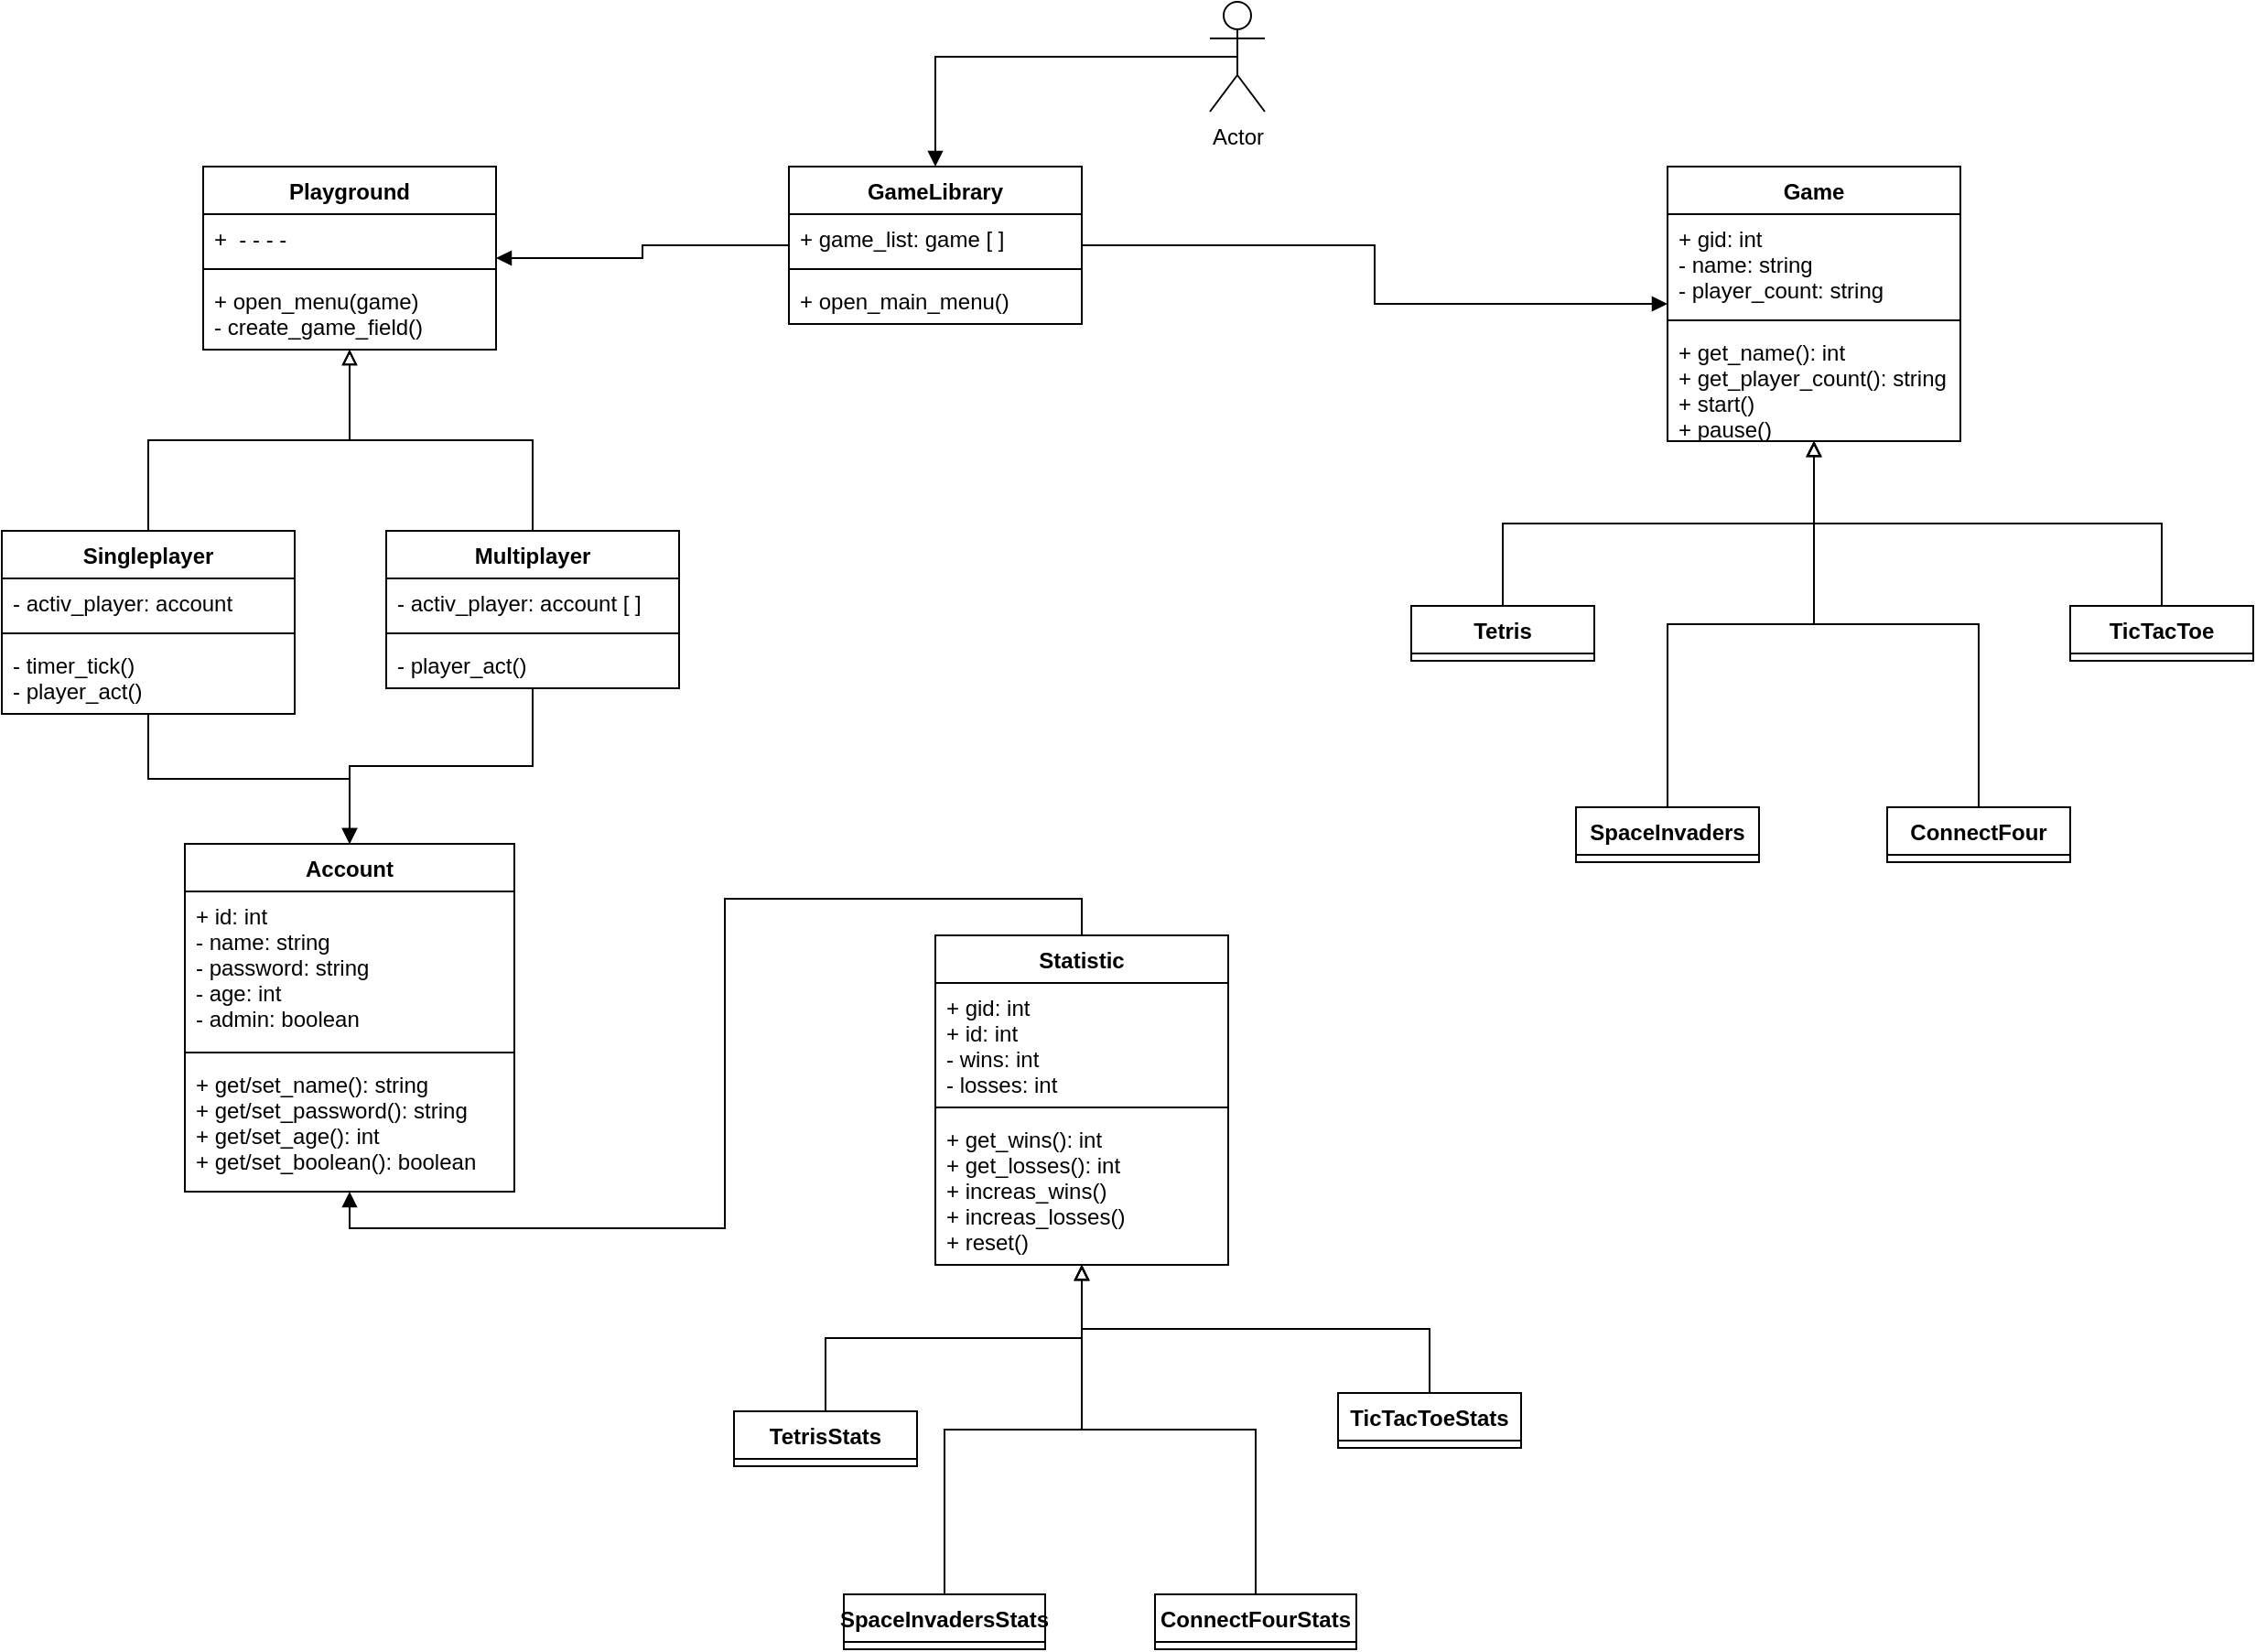 <mxfile version="20.5.1" type="device"><diagram id="FRAXWVnjA-skiR00wHiB" name="Page-1"><mxGraphModel dx="1422" dy="819" grid="1" gridSize="10" guides="1" tooltips="1" connect="1" arrows="1" fold="1" page="1" pageScale="1" pageWidth="827" pageHeight="1169" math="0" shadow="0"><root><mxCell id="0"/><mxCell id="1" parent="0"/><mxCell id="w81hmPA7mVqsKcpecp87-63" style="edgeStyle=orthogonalEdgeStyle;rounded=0;orthogonalLoop=1;jettySize=auto;html=1;exitX=1;exitY=0.5;exitDx=0;exitDy=0;entryX=0;entryY=0.5;entryDx=0;entryDy=0;endArrow=block;endFill=1;" edge="1" parent="1" source="w81hmPA7mVqsKcpecp87-1" target="w81hmPA7mVqsKcpecp87-9"><mxGeometry relative="1" as="geometry"/></mxCell><mxCell id="w81hmPA7mVqsKcpecp87-64" style="edgeStyle=orthogonalEdgeStyle;rounded=0;orthogonalLoop=1;jettySize=auto;html=1;exitX=0;exitY=0.5;exitDx=0;exitDy=0;entryX=1;entryY=0.5;entryDx=0;entryDy=0;endArrow=block;endFill=1;" edge="1" parent="1" source="w81hmPA7mVqsKcpecp87-1" target="w81hmPA7mVqsKcpecp87-5"><mxGeometry relative="1" as="geometry"/></mxCell><mxCell id="w81hmPA7mVqsKcpecp87-1" value="GameLibrary" style="swimlane;fontStyle=1;align=center;verticalAlign=top;childLayout=stackLayout;horizontal=1;startSize=26;horizontalStack=0;resizeParent=1;resizeParentMax=0;resizeLast=0;collapsible=1;marginBottom=0;" vertex="1" parent="1"><mxGeometry x="520" y="300" width="160" height="86" as="geometry"><mxRectangle x="520" y="300" width="110" height="30" as="alternateBounds"/></mxGeometry></mxCell><mxCell id="w81hmPA7mVqsKcpecp87-2" value="+ game_list: game [ ]" style="text;strokeColor=none;fillColor=none;align=left;verticalAlign=top;spacingLeft=4;spacingRight=4;overflow=hidden;rotatable=0;points=[[0,0.5],[1,0.5]];portConstraint=eastwest;" vertex="1" parent="w81hmPA7mVqsKcpecp87-1"><mxGeometry y="26" width="160" height="26" as="geometry"/></mxCell><mxCell id="w81hmPA7mVqsKcpecp87-3" value="" style="line;strokeWidth=1;fillColor=none;align=left;verticalAlign=middle;spacingTop=-1;spacingLeft=3;spacingRight=3;rotatable=0;labelPosition=right;points=[];portConstraint=eastwest;strokeColor=inherit;" vertex="1" parent="w81hmPA7mVqsKcpecp87-1"><mxGeometry y="52" width="160" height="8" as="geometry"/></mxCell><mxCell id="w81hmPA7mVqsKcpecp87-4" value="+ open_main_menu() " style="text;strokeColor=none;fillColor=none;align=left;verticalAlign=top;spacingLeft=4;spacingRight=4;overflow=hidden;rotatable=0;points=[[0,0.5],[1,0.5]];portConstraint=eastwest;" vertex="1" parent="w81hmPA7mVqsKcpecp87-1"><mxGeometry y="60" width="160" height="26" as="geometry"/></mxCell><mxCell id="w81hmPA7mVqsKcpecp87-5" value="Playground" style="swimlane;fontStyle=1;align=center;verticalAlign=top;childLayout=stackLayout;horizontal=1;startSize=26;horizontalStack=0;resizeParent=1;resizeParentMax=0;resizeLast=0;collapsible=1;marginBottom=0;" vertex="1" parent="1"><mxGeometry x="200" y="300" width="160" height="100" as="geometry"><mxRectangle x="200" y="300" width="100" height="30" as="alternateBounds"/></mxGeometry></mxCell><mxCell id="w81hmPA7mVqsKcpecp87-6" value="+  - - - -" style="text;strokeColor=none;fillColor=none;align=left;verticalAlign=top;spacingLeft=4;spacingRight=4;overflow=hidden;rotatable=0;points=[[0,0.5],[1,0.5]];portConstraint=eastwest;" vertex="1" parent="w81hmPA7mVqsKcpecp87-5"><mxGeometry y="26" width="160" height="26" as="geometry"/></mxCell><mxCell id="w81hmPA7mVqsKcpecp87-7" value="" style="line;strokeWidth=1;fillColor=none;align=left;verticalAlign=middle;spacingTop=-1;spacingLeft=3;spacingRight=3;rotatable=0;labelPosition=right;points=[];portConstraint=eastwest;strokeColor=inherit;" vertex="1" parent="w81hmPA7mVqsKcpecp87-5"><mxGeometry y="52" width="160" height="8" as="geometry"/></mxCell><mxCell id="w81hmPA7mVqsKcpecp87-8" value="+ open_menu(game)&#xA;- create_game_field()&#xA;" style="text;strokeColor=none;fillColor=none;align=left;verticalAlign=top;spacingLeft=4;spacingRight=4;overflow=hidden;rotatable=0;points=[[0,0.5],[1,0.5]];portConstraint=eastwest;" vertex="1" parent="w81hmPA7mVqsKcpecp87-5"><mxGeometry y="60" width="160" height="40" as="geometry"/></mxCell><mxCell id="w81hmPA7mVqsKcpecp87-9" value="Game" style="swimlane;fontStyle=1;align=center;verticalAlign=top;childLayout=stackLayout;horizontal=1;startSize=26;horizontalStack=0;resizeParent=1;resizeParentMax=0;resizeLast=0;collapsible=1;marginBottom=0;" vertex="1" parent="1"><mxGeometry x="1000" y="300" width="160" height="150" as="geometry"><mxRectangle x="1000" y="330" width="70" height="30" as="alternateBounds"/></mxGeometry></mxCell><mxCell id="w81hmPA7mVqsKcpecp87-10" value="+ gid: int&#xA;- name: string&#xA;- player_count: string&#xA;" style="text;strokeColor=none;fillColor=none;align=left;verticalAlign=top;spacingLeft=4;spacingRight=4;overflow=hidden;rotatable=0;points=[[0,0.5],[1,0.5]];portConstraint=eastwest;" vertex="1" parent="w81hmPA7mVqsKcpecp87-9"><mxGeometry y="26" width="160" height="54" as="geometry"/></mxCell><mxCell id="w81hmPA7mVqsKcpecp87-11" value="" style="line;strokeWidth=1;fillColor=none;align=left;verticalAlign=middle;spacingTop=-1;spacingLeft=3;spacingRight=3;rotatable=0;labelPosition=right;points=[];portConstraint=eastwest;strokeColor=inherit;" vertex="1" parent="w81hmPA7mVqsKcpecp87-9"><mxGeometry y="80" width="160" height="8" as="geometry"/></mxCell><mxCell id="w81hmPA7mVqsKcpecp87-12" value="+ get_name(): int&#xA;+ get_player_count(): string&#xA;+ start()&#xA;+ pause()&#xA;" style="text;strokeColor=none;fillColor=none;align=left;verticalAlign=top;spacingLeft=4;spacingRight=4;overflow=hidden;rotatable=0;points=[[0,0.5],[1,0.5]];portConstraint=eastwest;" vertex="1" parent="w81hmPA7mVqsKcpecp87-9"><mxGeometry y="88" width="160" height="62" as="geometry"/></mxCell><mxCell id="w81hmPA7mVqsKcpecp87-69" style="edgeStyle=orthogonalEdgeStyle;rounded=0;orthogonalLoop=1;jettySize=auto;html=1;exitX=0.5;exitY=1;exitDx=0;exitDy=0;entryX=0.5;entryY=0;entryDx=0;entryDy=0;endArrow=block;endFill=1;" edge="1" parent="1" source="w81hmPA7mVqsKcpecp87-13" target="w81hmPA7mVqsKcpecp87-22"><mxGeometry relative="1" as="geometry"/></mxCell><mxCell id="w81hmPA7mVqsKcpecp87-73" style="edgeStyle=orthogonalEdgeStyle;rounded=0;orthogonalLoop=1;jettySize=auto;html=1;exitX=0.5;exitY=0;exitDx=0;exitDy=0;endArrow=block;endFill=0;" edge="1" parent="1" source="w81hmPA7mVqsKcpecp87-13" target="w81hmPA7mVqsKcpecp87-5"><mxGeometry relative="1" as="geometry"/></mxCell><mxCell id="w81hmPA7mVqsKcpecp87-13" value="Singleplayer" style="swimlane;fontStyle=1;align=center;verticalAlign=top;childLayout=stackLayout;horizontal=1;startSize=26;horizontalStack=0;resizeParent=1;resizeParentMax=0;resizeLast=0;collapsible=1;marginBottom=0;" vertex="1" parent="1"><mxGeometry x="90" y="499" width="160" height="100" as="geometry"><mxRectangle x="90" y="520" width="100" height="30" as="alternateBounds"/></mxGeometry></mxCell><mxCell id="w81hmPA7mVqsKcpecp87-14" value="- activ_player: account" style="text;strokeColor=none;fillColor=none;align=left;verticalAlign=top;spacingLeft=4;spacingRight=4;overflow=hidden;rotatable=0;points=[[0,0.5],[1,0.5]];portConstraint=eastwest;" vertex="1" parent="w81hmPA7mVqsKcpecp87-13"><mxGeometry y="26" width="160" height="26" as="geometry"/></mxCell><mxCell id="w81hmPA7mVqsKcpecp87-15" value="" style="line;strokeWidth=1;fillColor=none;align=left;verticalAlign=middle;spacingTop=-1;spacingLeft=3;spacingRight=3;rotatable=0;labelPosition=right;points=[];portConstraint=eastwest;strokeColor=inherit;" vertex="1" parent="w81hmPA7mVqsKcpecp87-13"><mxGeometry y="52" width="160" height="8" as="geometry"/></mxCell><mxCell id="w81hmPA7mVqsKcpecp87-16" value="- timer_tick()&#xA;- player_act()&#xA;" style="text;strokeColor=none;fillColor=none;align=left;verticalAlign=top;spacingLeft=4;spacingRight=4;overflow=hidden;rotatable=0;points=[[0,0.5],[1,0.5]];portConstraint=eastwest;" vertex="1" parent="w81hmPA7mVqsKcpecp87-13"><mxGeometry y="60" width="160" height="40" as="geometry"/></mxCell><mxCell id="w81hmPA7mVqsKcpecp87-70" style="edgeStyle=orthogonalEdgeStyle;rounded=0;orthogonalLoop=1;jettySize=auto;html=1;exitX=0.5;exitY=1;exitDx=0;exitDy=0;entryX=0.5;entryY=0;entryDx=0;entryDy=0;endArrow=block;endFill=1;" edge="1" parent="1" source="w81hmPA7mVqsKcpecp87-17" target="w81hmPA7mVqsKcpecp87-22"><mxGeometry relative="1" as="geometry"/></mxCell><mxCell id="w81hmPA7mVqsKcpecp87-72" style="edgeStyle=orthogonalEdgeStyle;rounded=0;orthogonalLoop=1;jettySize=auto;html=1;exitX=0.5;exitY=0;exitDx=0;exitDy=0;endArrow=block;endFill=0;" edge="1" parent="1" source="w81hmPA7mVqsKcpecp87-17" target="w81hmPA7mVqsKcpecp87-5"><mxGeometry relative="1" as="geometry"/></mxCell><mxCell id="w81hmPA7mVqsKcpecp87-17" value="Multiplayer" style="swimlane;fontStyle=1;align=center;verticalAlign=top;childLayout=stackLayout;horizontal=1;startSize=26;horizontalStack=0;resizeParent=1;resizeParentMax=0;resizeLast=0;collapsible=1;marginBottom=0;" vertex="1" parent="1"><mxGeometry x="300" y="499" width="160" height="86" as="geometry"><mxRectangle x="300" y="520" width="100" height="30" as="alternateBounds"/></mxGeometry></mxCell><mxCell id="w81hmPA7mVqsKcpecp87-18" value="- activ_player: account [ ]" style="text;strokeColor=none;fillColor=none;align=left;verticalAlign=top;spacingLeft=4;spacingRight=4;overflow=hidden;rotatable=0;points=[[0,0.5],[1,0.5]];portConstraint=eastwest;" vertex="1" parent="w81hmPA7mVqsKcpecp87-17"><mxGeometry y="26" width="160" height="26" as="geometry"/></mxCell><mxCell id="w81hmPA7mVqsKcpecp87-19" value="" style="line;strokeWidth=1;fillColor=none;align=left;verticalAlign=middle;spacingTop=-1;spacingLeft=3;spacingRight=3;rotatable=0;labelPosition=right;points=[];portConstraint=eastwest;strokeColor=inherit;" vertex="1" parent="w81hmPA7mVqsKcpecp87-17"><mxGeometry y="52" width="160" height="8" as="geometry"/></mxCell><mxCell id="w81hmPA7mVqsKcpecp87-20" value="- player_act()" style="text;strokeColor=none;fillColor=none;align=left;verticalAlign=top;spacingLeft=4;spacingRight=4;overflow=hidden;rotatable=0;points=[[0,0.5],[1,0.5]];portConstraint=eastwest;" vertex="1" parent="w81hmPA7mVqsKcpecp87-17"><mxGeometry y="60" width="160" height="26" as="geometry"/></mxCell><mxCell id="w81hmPA7mVqsKcpecp87-62" style="edgeStyle=orthogonalEdgeStyle;rounded=0;orthogonalLoop=1;jettySize=auto;html=1;exitX=0.5;exitY=0.5;exitDx=0;exitDy=0;exitPerimeter=0;endArrow=block;endFill=1;" edge="1" parent="1" source="w81hmPA7mVqsKcpecp87-21" target="w81hmPA7mVqsKcpecp87-1"><mxGeometry relative="1" as="geometry"/></mxCell><mxCell id="w81hmPA7mVqsKcpecp87-21" value="Actor" style="shape=umlActor;verticalLabelPosition=bottom;verticalAlign=top;html=1;outlineConnect=0;" vertex="1" parent="1"><mxGeometry x="750" y="210" width="30" height="60" as="geometry"/></mxCell><mxCell id="w81hmPA7mVqsKcpecp87-22" value="Account" style="swimlane;fontStyle=1;align=center;verticalAlign=top;childLayout=stackLayout;horizontal=1;startSize=26;horizontalStack=0;resizeParent=1;resizeParentMax=0;resizeLast=0;collapsible=1;marginBottom=0;" vertex="1" parent="1"><mxGeometry x="190" y="670" width="180" height="190" as="geometry"><mxRectangle x="190" y="750" width="100" height="30" as="alternateBounds"/></mxGeometry></mxCell><mxCell id="w81hmPA7mVqsKcpecp87-23" value="+ id: int&#xA;- name: string&#xA;- password: string&#xA;- age: int&#xA;- admin: boolean&#xA;" style="text;strokeColor=none;fillColor=none;align=left;verticalAlign=top;spacingLeft=4;spacingRight=4;overflow=hidden;rotatable=0;points=[[0,0.5],[1,0.5]];portConstraint=eastwest;" vertex="1" parent="w81hmPA7mVqsKcpecp87-22"><mxGeometry y="26" width="180" height="84" as="geometry"/></mxCell><mxCell id="w81hmPA7mVqsKcpecp87-24" value="" style="line;strokeWidth=1;fillColor=none;align=left;verticalAlign=middle;spacingTop=-1;spacingLeft=3;spacingRight=3;rotatable=0;labelPosition=right;points=[];portConstraint=eastwest;strokeColor=inherit;" vertex="1" parent="w81hmPA7mVqsKcpecp87-22"><mxGeometry y="110" width="180" height="8" as="geometry"/></mxCell><mxCell id="w81hmPA7mVqsKcpecp87-25" value="+ get/set_name(): string&#xA;+ get/set_password(): string&#xA;+ get/set_age(): int&#xA;+ get/set_boolean(): boolean&#xA;" style="text;strokeColor=none;fillColor=none;align=left;verticalAlign=top;spacingLeft=4;spacingRight=4;overflow=hidden;rotatable=0;points=[[0,0.5],[1,0.5]];portConstraint=eastwest;" vertex="1" parent="w81hmPA7mVqsKcpecp87-22"><mxGeometry y="118" width="180" height="72" as="geometry"/></mxCell><mxCell id="w81hmPA7mVqsKcpecp87-67" style="edgeStyle=orthogonalEdgeStyle;rounded=0;orthogonalLoop=1;jettySize=auto;html=1;exitX=0.5;exitY=0;exitDx=0;exitDy=0;entryX=0.5;entryY=1;entryDx=0;entryDy=0;endArrow=block;endFill=1;" edge="1" parent="1" source="w81hmPA7mVqsKcpecp87-26" target="w81hmPA7mVqsKcpecp87-22"><mxGeometry relative="1" as="geometry"/></mxCell><mxCell id="w81hmPA7mVqsKcpecp87-26" value="Statistic" style="swimlane;fontStyle=1;align=center;verticalAlign=top;childLayout=stackLayout;horizontal=1;startSize=26;horizontalStack=0;resizeParent=1;resizeParentMax=0;resizeLast=0;collapsible=1;marginBottom=0;" vertex="1" parent="1"><mxGeometry x="600" y="720" width="160" height="180" as="geometry"><mxRectangle x="600" y="720" width="100" height="30" as="alternateBounds"/></mxGeometry></mxCell><mxCell id="w81hmPA7mVqsKcpecp87-27" value="+ gid: int&#xA;+ id: int&#xA;- wins: int&#xA;- losses: int&#xA;" style="text;strokeColor=none;fillColor=none;align=left;verticalAlign=top;spacingLeft=4;spacingRight=4;overflow=hidden;rotatable=0;points=[[0,0.5],[1,0.5]];portConstraint=eastwest;" vertex="1" parent="w81hmPA7mVqsKcpecp87-26"><mxGeometry y="26" width="160" height="64" as="geometry"/></mxCell><mxCell id="w81hmPA7mVqsKcpecp87-28" value="" style="line;strokeWidth=1;fillColor=none;align=left;verticalAlign=middle;spacingTop=-1;spacingLeft=3;spacingRight=3;rotatable=0;labelPosition=right;points=[];portConstraint=eastwest;strokeColor=inherit;" vertex="1" parent="w81hmPA7mVqsKcpecp87-26"><mxGeometry y="90" width="160" height="8" as="geometry"/></mxCell><mxCell id="w81hmPA7mVqsKcpecp87-29" value="+ get_wins(): int&#xA;+ get_losses(): int&#xA;+ increas_wins()&#xA;+ increas_losses()&#xA;+ reset()&#xA;" style="text;strokeColor=none;fillColor=none;align=left;verticalAlign=top;spacingLeft=4;spacingRight=4;overflow=hidden;rotatable=0;points=[[0,0.5],[1,0.5]];portConstraint=eastwest;" vertex="1" parent="w81hmPA7mVqsKcpecp87-26"><mxGeometry y="98" width="160" height="82" as="geometry"/></mxCell><mxCell id="w81hmPA7mVqsKcpecp87-74" style="edgeStyle=orthogonalEdgeStyle;rounded=0;orthogonalLoop=1;jettySize=auto;html=1;exitX=0.5;exitY=0;exitDx=0;exitDy=0;endArrow=block;endFill=0;" edge="1" parent="1" source="w81hmPA7mVqsKcpecp87-30" target="w81hmPA7mVqsKcpecp87-26"><mxGeometry relative="1" as="geometry"/></mxCell><mxCell id="w81hmPA7mVqsKcpecp87-30" value="TetrisStats" style="swimlane;fontStyle=1;align=center;verticalAlign=top;childLayout=stackLayout;horizontal=1;startSize=26;horizontalStack=0;resizeParent=1;resizeParentMax=0;resizeLast=0;collapsible=1;marginBottom=0;" vertex="1" collapsed="1" parent="1"><mxGeometry x="490" y="980" width="100" height="30" as="geometry"><mxRectangle x="440" y="900" width="160" height="86" as="alternateBounds"/></mxGeometry></mxCell><mxCell id="w81hmPA7mVqsKcpecp87-31" value="+ field: type" style="text;strokeColor=none;fillColor=none;align=left;verticalAlign=top;spacingLeft=4;spacingRight=4;overflow=hidden;rotatable=0;points=[[0,0.5],[1,0.5]];portConstraint=eastwest;" vertex="1" parent="w81hmPA7mVqsKcpecp87-30"><mxGeometry y="26" width="160" height="26" as="geometry"/></mxCell><mxCell id="w81hmPA7mVqsKcpecp87-32" value="" style="line;strokeWidth=1;fillColor=none;align=left;verticalAlign=middle;spacingTop=-1;spacingLeft=3;spacingRight=3;rotatable=0;labelPosition=right;points=[];portConstraint=eastwest;strokeColor=inherit;" vertex="1" parent="w81hmPA7mVqsKcpecp87-30"><mxGeometry y="52" width="160" height="8" as="geometry"/></mxCell><mxCell id="w81hmPA7mVqsKcpecp87-33" value="+ method(type): type" style="text;strokeColor=none;fillColor=none;align=left;verticalAlign=top;spacingLeft=4;spacingRight=4;overflow=hidden;rotatable=0;points=[[0,0.5],[1,0.5]];portConstraint=eastwest;" vertex="1" parent="w81hmPA7mVqsKcpecp87-30"><mxGeometry y="60" width="160" height="26" as="geometry"/></mxCell><mxCell id="w81hmPA7mVqsKcpecp87-75" style="edgeStyle=orthogonalEdgeStyle;rounded=0;orthogonalLoop=1;jettySize=auto;html=1;exitX=0.5;exitY=0;exitDx=0;exitDy=0;endArrow=block;endFill=0;" edge="1" parent="1" source="w81hmPA7mVqsKcpecp87-34" target="w81hmPA7mVqsKcpecp87-26"><mxGeometry relative="1" as="geometry"/></mxCell><mxCell id="w81hmPA7mVqsKcpecp87-34" value="TicTacToeStats" style="swimlane;fontStyle=1;align=center;verticalAlign=top;childLayout=stackLayout;horizontal=1;startSize=26;horizontalStack=0;resizeParent=1;resizeParentMax=0;resizeLast=0;collapsible=1;marginBottom=0;" vertex="1" collapsed="1" parent="1"><mxGeometry x="820" y="970" width="100" height="30" as="geometry"><mxRectangle x="710" y="880" width="160" height="86" as="alternateBounds"/></mxGeometry></mxCell><mxCell id="w81hmPA7mVqsKcpecp87-35" value="+ field: type" style="text;strokeColor=none;fillColor=none;align=left;verticalAlign=top;spacingLeft=4;spacingRight=4;overflow=hidden;rotatable=0;points=[[0,0.5],[1,0.5]];portConstraint=eastwest;" vertex="1" parent="w81hmPA7mVqsKcpecp87-34"><mxGeometry y="26" width="160" height="26" as="geometry"/></mxCell><mxCell id="w81hmPA7mVqsKcpecp87-36" value="" style="line;strokeWidth=1;fillColor=none;align=left;verticalAlign=middle;spacingTop=-1;spacingLeft=3;spacingRight=3;rotatable=0;labelPosition=right;points=[];portConstraint=eastwest;strokeColor=inherit;" vertex="1" parent="w81hmPA7mVqsKcpecp87-34"><mxGeometry y="52" width="160" height="8" as="geometry"/></mxCell><mxCell id="w81hmPA7mVqsKcpecp87-37" value="+ method(type): type" style="text;strokeColor=none;fillColor=none;align=left;verticalAlign=top;spacingLeft=4;spacingRight=4;overflow=hidden;rotatable=0;points=[[0,0.5],[1,0.5]];portConstraint=eastwest;" vertex="1" parent="w81hmPA7mVqsKcpecp87-34"><mxGeometry y="60" width="160" height="26" as="geometry"/></mxCell><mxCell id="w81hmPA7mVqsKcpecp87-80" style="edgeStyle=orthogonalEdgeStyle;rounded=0;orthogonalLoop=1;jettySize=auto;html=1;exitX=0.5;exitY=0;exitDx=0;exitDy=0;endArrow=block;endFill=0;" edge="1" parent="1" source="w81hmPA7mVqsKcpecp87-38" target="w81hmPA7mVqsKcpecp87-26"><mxGeometry relative="1" as="geometry"/></mxCell><mxCell id="w81hmPA7mVqsKcpecp87-38" value="SpaceInvadersStats" style="swimlane;fontStyle=1;align=center;verticalAlign=top;childLayout=stackLayout;horizontal=1;startSize=26;horizontalStack=0;resizeParent=1;resizeParentMax=0;resizeLast=0;collapsible=1;marginBottom=0;" vertex="1" collapsed="1" parent="1"><mxGeometry x="550" y="1080" width="110" height="30" as="geometry"><mxRectangle x="414" y="1010" width="160" height="86" as="alternateBounds"/></mxGeometry></mxCell><mxCell id="w81hmPA7mVqsKcpecp87-39" value="+ field: type" style="text;strokeColor=none;fillColor=none;align=left;verticalAlign=top;spacingLeft=4;spacingRight=4;overflow=hidden;rotatable=0;points=[[0,0.5],[1,0.5]];portConstraint=eastwest;" vertex="1" parent="w81hmPA7mVqsKcpecp87-38"><mxGeometry y="26" width="160" height="26" as="geometry"/></mxCell><mxCell id="w81hmPA7mVqsKcpecp87-40" value="" style="line;strokeWidth=1;fillColor=none;align=left;verticalAlign=middle;spacingTop=-1;spacingLeft=3;spacingRight=3;rotatable=0;labelPosition=right;points=[];portConstraint=eastwest;strokeColor=inherit;" vertex="1" parent="w81hmPA7mVqsKcpecp87-38"><mxGeometry y="52" width="160" height="8" as="geometry"/></mxCell><mxCell id="w81hmPA7mVqsKcpecp87-41" value="+ method(type): type" style="text;strokeColor=none;fillColor=none;align=left;verticalAlign=top;spacingLeft=4;spacingRight=4;overflow=hidden;rotatable=0;points=[[0,0.5],[1,0.5]];portConstraint=eastwest;" vertex="1" parent="w81hmPA7mVqsKcpecp87-38"><mxGeometry y="60" width="160" height="26" as="geometry"/></mxCell><mxCell id="w81hmPA7mVqsKcpecp87-81" style="edgeStyle=orthogonalEdgeStyle;rounded=0;orthogonalLoop=1;jettySize=auto;html=1;exitX=0.5;exitY=0;exitDx=0;exitDy=0;endArrow=block;endFill=0;" edge="1" parent="1" source="w81hmPA7mVqsKcpecp87-42" target="w81hmPA7mVqsKcpecp87-26"><mxGeometry relative="1" as="geometry"/></mxCell><mxCell id="w81hmPA7mVqsKcpecp87-42" value="ConnectFourStats" style="swimlane;fontStyle=1;align=center;verticalAlign=top;childLayout=stackLayout;horizontal=1;startSize=26;horizontalStack=0;resizeParent=1;resizeParentMax=0;resizeLast=0;collapsible=1;marginBottom=0;" vertex="1" collapsed="1" parent="1"><mxGeometry x="720" y="1080" width="110" height="30" as="geometry"><mxRectangle x="710" y="1010" width="160" height="86" as="alternateBounds"/></mxGeometry></mxCell><mxCell id="w81hmPA7mVqsKcpecp87-43" value="+ field: type" style="text;strokeColor=none;fillColor=none;align=left;verticalAlign=top;spacingLeft=4;spacingRight=4;overflow=hidden;rotatable=0;points=[[0,0.5],[1,0.5]];portConstraint=eastwest;" vertex="1" parent="w81hmPA7mVqsKcpecp87-42"><mxGeometry y="26" width="160" height="26" as="geometry"/></mxCell><mxCell id="w81hmPA7mVqsKcpecp87-44" value="" style="line;strokeWidth=1;fillColor=none;align=left;verticalAlign=middle;spacingTop=-1;spacingLeft=3;spacingRight=3;rotatable=0;labelPosition=right;points=[];portConstraint=eastwest;strokeColor=inherit;" vertex="1" parent="w81hmPA7mVqsKcpecp87-42"><mxGeometry y="52" width="160" height="8" as="geometry"/></mxCell><mxCell id="w81hmPA7mVqsKcpecp87-45" value="+ method(type): type" style="text;strokeColor=none;fillColor=none;align=left;verticalAlign=top;spacingLeft=4;spacingRight=4;overflow=hidden;rotatable=0;points=[[0,0.5],[1,0.5]];portConstraint=eastwest;" vertex="1" parent="w81hmPA7mVqsKcpecp87-42"><mxGeometry y="60" width="160" height="26" as="geometry"/></mxCell><mxCell id="w81hmPA7mVqsKcpecp87-76" style="edgeStyle=orthogonalEdgeStyle;rounded=0;orthogonalLoop=1;jettySize=auto;html=1;exitX=0.5;exitY=0;exitDx=0;exitDy=0;endArrow=block;endFill=0;" edge="1" parent="1" source="w81hmPA7mVqsKcpecp87-46" target="w81hmPA7mVqsKcpecp87-9"><mxGeometry relative="1" as="geometry"/></mxCell><mxCell id="w81hmPA7mVqsKcpecp87-46" value="Tetris" style="swimlane;fontStyle=1;align=center;verticalAlign=top;childLayout=stackLayout;horizontal=1;startSize=26;horizontalStack=0;resizeParent=1;resizeParentMax=0;resizeLast=0;collapsible=1;marginBottom=0;" vertex="1" collapsed="1" parent="1"><mxGeometry x="860" y="540" width="100" height="30" as="geometry"><mxRectangle x="770" y="470" width="160" height="86" as="alternateBounds"/></mxGeometry></mxCell><mxCell id="w81hmPA7mVqsKcpecp87-47" value="+ field: type" style="text;strokeColor=none;fillColor=none;align=left;verticalAlign=top;spacingLeft=4;spacingRight=4;overflow=hidden;rotatable=0;points=[[0,0.5],[1,0.5]];portConstraint=eastwest;" vertex="1" parent="w81hmPA7mVqsKcpecp87-46"><mxGeometry y="26" width="160" height="26" as="geometry"/></mxCell><mxCell id="w81hmPA7mVqsKcpecp87-48" value="" style="line;strokeWidth=1;fillColor=none;align=left;verticalAlign=middle;spacingTop=-1;spacingLeft=3;spacingRight=3;rotatable=0;labelPosition=right;points=[];portConstraint=eastwest;strokeColor=inherit;" vertex="1" parent="w81hmPA7mVqsKcpecp87-46"><mxGeometry y="52" width="160" height="8" as="geometry"/></mxCell><mxCell id="w81hmPA7mVqsKcpecp87-49" value="+ method(type): type" style="text;strokeColor=none;fillColor=none;align=left;verticalAlign=top;spacingLeft=4;spacingRight=4;overflow=hidden;rotatable=0;points=[[0,0.5],[1,0.5]];portConstraint=eastwest;" vertex="1" parent="w81hmPA7mVqsKcpecp87-46"><mxGeometry y="60" width="160" height="26" as="geometry"/></mxCell><mxCell id="w81hmPA7mVqsKcpecp87-79" style="edgeStyle=orthogonalEdgeStyle;rounded=0;orthogonalLoop=1;jettySize=auto;html=1;exitX=0.5;exitY=0;exitDx=0;exitDy=0;endArrow=block;endFill=0;" edge="1" parent="1" source="w81hmPA7mVqsKcpecp87-50" target="w81hmPA7mVqsKcpecp87-9"><mxGeometry relative="1" as="geometry"/></mxCell><mxCell id="w81hmPA7mVqsKcpecp87-50" value="TicTacToe" style="swimlane;fontStyle=1;align=center;verticalAlign=top;childLayout=stackLayout;horizontal=1;startSize=26;horizontalStack=0;resizeParent=1;resizeParentMax=0;resizeLast=0;collapsible=1;marginBottom=0;" vertex="1" collapsed="1" parent="1"><mxGeometry x="1220" y="540" width="100" height="30" as="geometry"><mxRectangle x="1230" y="470" width="160" height="86" as="alternateBounds"/></mxGeometry></mxCell><mxCell id="w81hmPA7mVqsKcpecp87-51" value="+ field: type" style="text;strokeColor=none;fillColor=none;align=left;verticalAlign=top;spacingLeft=4;spacingRight=4;overflow=hidden;rotatable=0;points=[[0,0.5],[1,0.5]];portConstraint=eastwest;" vertex="1" parent="w81hmPA7mVqsKcpecp87-50"><mxGeometry y="26" width="160" height="26" as="geometry"/></mxCell><mxCell id="w81hmPA7mVqsKcpecp87-52" value="" style="line;strokeWidth=1;fillColor=none;align=left;verticalAlign=middle;spacingTop=-1;spacingLeft=3;spacingRight=3;rotatable=0;labelPosition=right;points=[];portConstraint=eastwest;strokeColor=inherit;" vertex="1" parent="w81hmPA7mVqsKcpecp87-50"><mxGeometry y="52" width="160" height="8" as="geometry"/></mxCell><mxCell id="w81hmPA7mVqsKcpecp87-53" value="+ method(type): type" style="text;strokeColor=none;fillColor=none;align=left;verticalAlign=top;spacingLeft=4;spacingRight=4;overflow=hidden;rotatable=0;points=[[0,0.5],[1,0.5]];portConstraint=eastwest;" vertex="1" parent="w81hmPA7mVqsKcpecp87-50"><mxGeometry y="60" width="160" height="26" as="geometry"/></mxCell><mxCell id="w81hmPA7mVqsKcpecp87-77" style="edgeStyle=orthogonalEdgeStyle;rounded=0;orthogonalLoop=1;jettySize=auto;html=1;exitX=0.5;exitY=0;exitDx=0;exitDy=0;endArrow=block;endFill=0;" edge="1" parent="1" source="w81hmPA7mVqsKcpecp87-54" target="w81hmPA7mVqsKcpecp87-9"><mxGeometry relative="1" as="geometry"/></mxCell><mxCell id="w81hmPA7mVqsKcpecp87-54" value="SpaceInvaders" style="swimlane;fontStyle=1;align=center;verticalAlign=top;childLayout=stackLayout;horizontal=1;startSize=26;horizontalStack=0;resizeParent=1;resizeParentMax=0;resizeLast=0;collapsible=1;marginBottom=0;" vertex="1" collapsed="1" parent="1"><mxGeometry x="950" y="650" width="100" height="30" as="geometry"><mxRectangle x="910" y="606" width="160" height="86" as="alternateBounds"/></mxGeometry></mxCell><mxCell id="w81hmPA7mVqsKcpecp87-55" value="+ field: type" style="text;strokeColor=none;fillColor=none;align=left;verticalAlign=top;spacingLeft=4;spacingRight=4;overflow=hidden;rotatable=0;points=[[0,0.5],[1,0.5]];portConstraint=eastwest;" vertex="1" parent="w81hmPA7mVqsKcpecp87-54"><mxGeometry y="26" width="160" height="26" as="geometry"/></mxCell><mxCell id="w81hmPA7mVqsKcpecp87-56" value="" style="line;strokeWidth=1;fillColor=none;align=left;verticalAlign=middle;spacingTop=-1;spacingLeft=3;spacingRight=3;rotatable=0;labelPosition=right;points=[];portConstraint=eastwest;strokeColor=inherit;" vertex="1" parent="w81hmPA7mVqsKcpecp87-54"><mxGeometry y="52" width="160" height="8" as="geometry"/></mxCell><mxCell id="w81hmPA7mVqsKcpecp87-57" value="+ method(type): type" style="text;strokeColor=none;fillColor=none;align=left;verticalAlign=top;spacingLeft=4;spacingRight=4;overflow=hidden;rotatable=0;points=[[0,0.5],[1,0.5]];portConstraint=eastwest;" vertex="1" parent="w81hmPA7mVqsKcpecp87-54"><mxGeometry y="60" width="160" height="26" as="geometry"/></mxCell><mxCell id="w81hmPA7mVqsKcpecp87-78" style="edgeStyle=orthogonalEdgeStyle;rounded=0;orthogonalLoop=1;jettySize=auto;html=1;exitX=0.5;exitY=0;exitDx=0;exitDy=0;endArrow=block;endFill=0;" edge="1" parent="1" source="w81hmPA7mVqsKcpecp87-58" target="w81hmPA7mVqsKcpecp87-9"><mxGeometry relative="1" as="geometry"/></mxCell><mxCell id="w81hmPA7mVqsKcpecp87-58" value="ConnectFour" style="swimlane;fontStyle=1;align=center;verticalAlign=top;childLayout=stackLayout;horizontal=1;startSize=26;horizontalStack=0;resizeParent=1;resizeParentMax=0;resizeLast=0;collapsible=1;marginBottom=0;" vertex="1" collapsed="1" parent="1"><mxGeometry x="1120" y="650" width="100" height="30" as="geometry"><mxRectangle x="1120" y="606" width="160" height="86" as="alternateBounds"/></mxGeometry></mxCell><mxCell id="w81hmPA7mVqsKcpecp87-59" value="+ field: type" style="text;strokeColor=none;fillColor=none;align=left;verticalAlign=top;spacingLeft=4;spacingRight=4;overflow=hidden;rotatable=0;points=[[0,0.5],[1,0.5]];portConstraint=eastwest;" vertex="1" parent="w81hmPA7mVqsKcpecp87-58"><mxGeometry y="26" width="160" height="26" as="geometry"/></mxCell><mxCell id="w81hmPA7mVqsKcpecp87-60" value="" style="line;strokeWidth=1;fillColor=none;align=left;verticalAlign=middle;spacingTop=-1;spacingLeft=3;spacingRight=3;rotatable=0;labelPosition=right;points=[];portConstraint=eastwest;strokeColor=inherit;" vertex="1" parent="w81hmPA7mVqsKcpecp87-58"><mxGeometry y="52" width="160" height="8" as="geometry"/></mxCell><mxCell id="w81hmPA7mVqsKcpecp87-61" value="+ method(type): type" style="text;strokeColor=none;fillColor=none;align=left;verticalAlign=top;spacingLeft=4;spacingRight=4;overflow=hidden;rotatable=0;points=[[0,0.5],[1,0.5]];portConstraint=eastwest;" vertex="1" parent="w81hmPA7mVqsKcpecp87-58"><mxGeometry y="60" width="160" height="26" as="geometry"/></mxCell></root></mxGraphModel></diagram></mxfile>